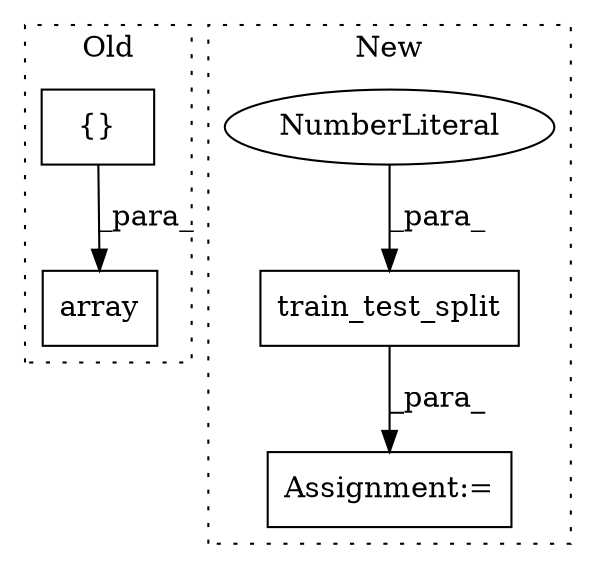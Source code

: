 digraph G {
subgraph cluster0 {
1 [label="{}" a="4" s="1404,1415" l="1,1" shape="box"];
5 [label="array" a="32" s="1339,1563" l="17,-5" shape="box"];
label = "Old";
style="dotted";
}
subgraph cluster1 {
2 [label="train_test_split" a="32" s="1406,1467" l="17,1" shape="box"];
3 [label="NumberLiteral" a="34" s="1458" l="2" shape="ellipse"];
4 [label="Assignment:=" a="7" s="1404" l="2" shape="box"];
label = "New";
style="dotted";
}
1 -> 5 [label="_para_"];
2 -> 4 [label="_para_"];
3 -> 2 [label="_para_"];
}